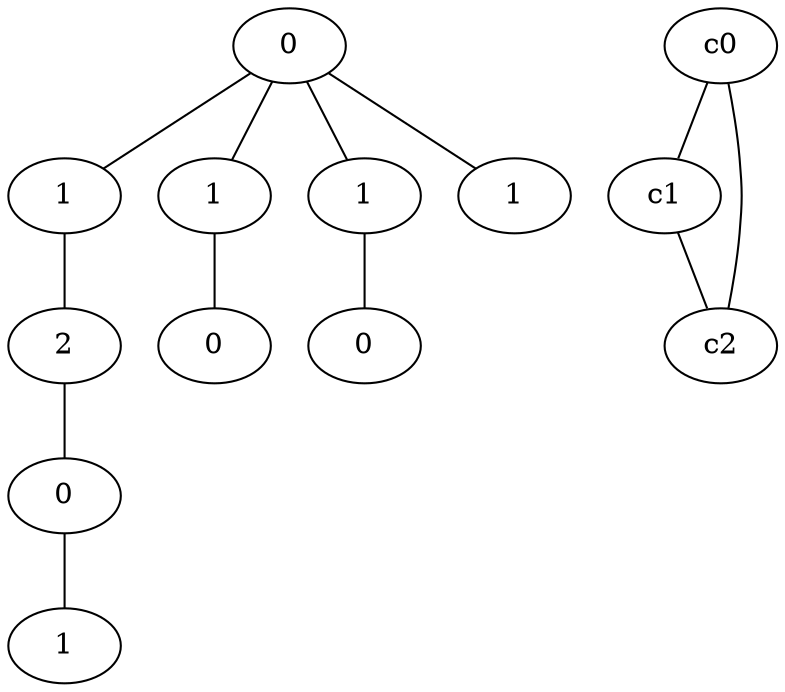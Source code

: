 graph {
a0[label=0];
a1[label=1];
a2[label=2];
a3[label=0];
a4[label=1];
a5[label=1];
a6[label=0];
a7[label=1];
a8[label=0];
a9[label=1];
a0 -- a1;
a0 -- a5;
a0 -- a7;
a0 -- a9;
a1 -- a2;
a2 -- a3;
a3 -- a4;
a5 -- a6;
a7 -- a8;
c0 -- c1;
c0 -- c2;
c1 -- c2;
}
